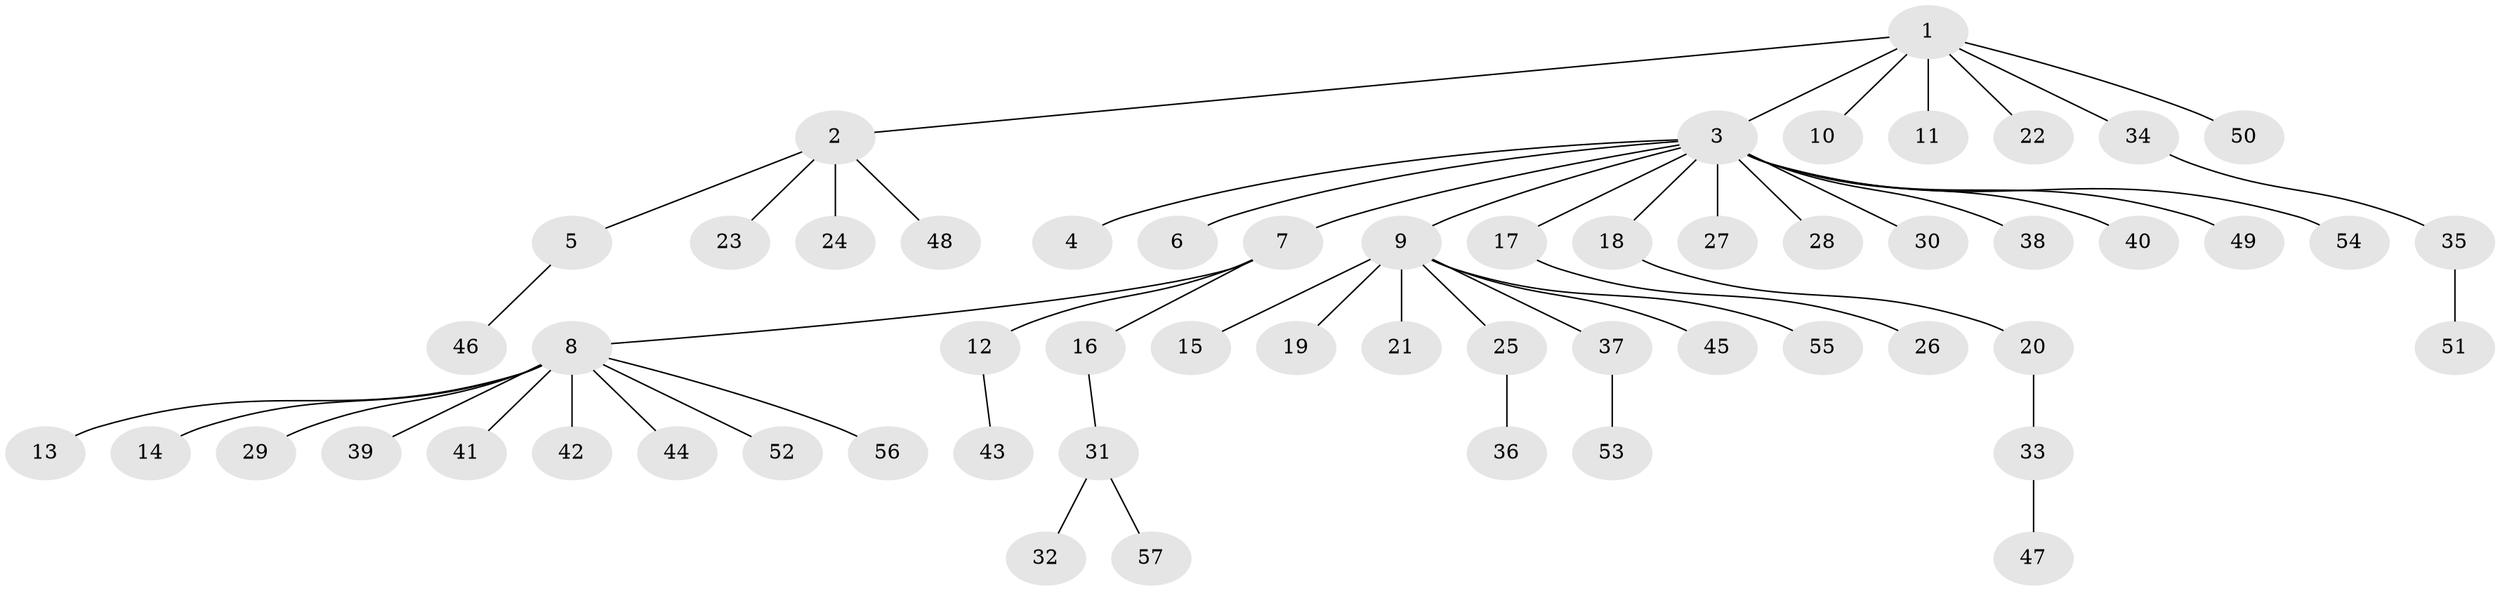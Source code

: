 // Generated by graph-tools (version 1.1) at 2025/49/03/09/25 03:49:59]
// undirected, 57 vertices, 56 edges
graph export_dot {
graph [start="1"]
  node [color=gray90,style=filled];
  1;
  2;
  3;
  4;
  5;
  6;
  7;
  8;
  9;
  10;
  11;
  12;
  13;
  14;
  15;
  16;
  17;
  18;
  19;
  20;
  21;
  22;
  23;
  24;
  25;
  26;
  27;
  28;
  29;
  30;
  31;
  32;
  33;
  34;
  35;
  36;
  37;
  38;
  39;
  40;
  41;
  42;
  43;
  44;
  45;
  46;
  47;
  48;
  49;
  50;
  51;
  52;
  53;
  54;
  55;
  56;
  57;
  1 -- 2;
  1 -- 3;
  1 -- 10;
  1 -- 11;
  1 -- 22;
  1 -- 34;
  1 -- 50;
  2 -- 5;
  2 -- 23;
  2 -- 24;
  2 -- 48;
  3 -- 4;
  3 -- 6;
  3 -- 7;
  3 -- 9;
  3 -- 17;
  3 -- 18;
  3 -- 27;
  3 -- 28;
  3 -- 30;
  3 -- 38;
  3 -- 40;
  3 -- 49;
  3 -- 54;
  5 -- 46;
  7 -- 8;
  7 -- 12;
  7 -- 16;
  8 -- 13;
  8 -- 14;
  8 -- 29;
  8 -- 39;
  8 -- 41;
  8 -- 42;
  8 -- 44;
  8 -- 52;
  8 -- 56;
  9 -- 15;
  9 -- 19;
  9 -- 21;
  9 -- 25;
  9 -- 37;
  9 -- 45;
  9 -- 55;
  12 -- 43;
  16 -- 31;
  17 -- 26;
  18 -- 20;
  20 -- 33;
  25 -- 36;
  31 -- 32;
  31 -- 57;
  33 -- 47;
  34 -- 35;
  35 -- 51;
  37 -- 53;
}
